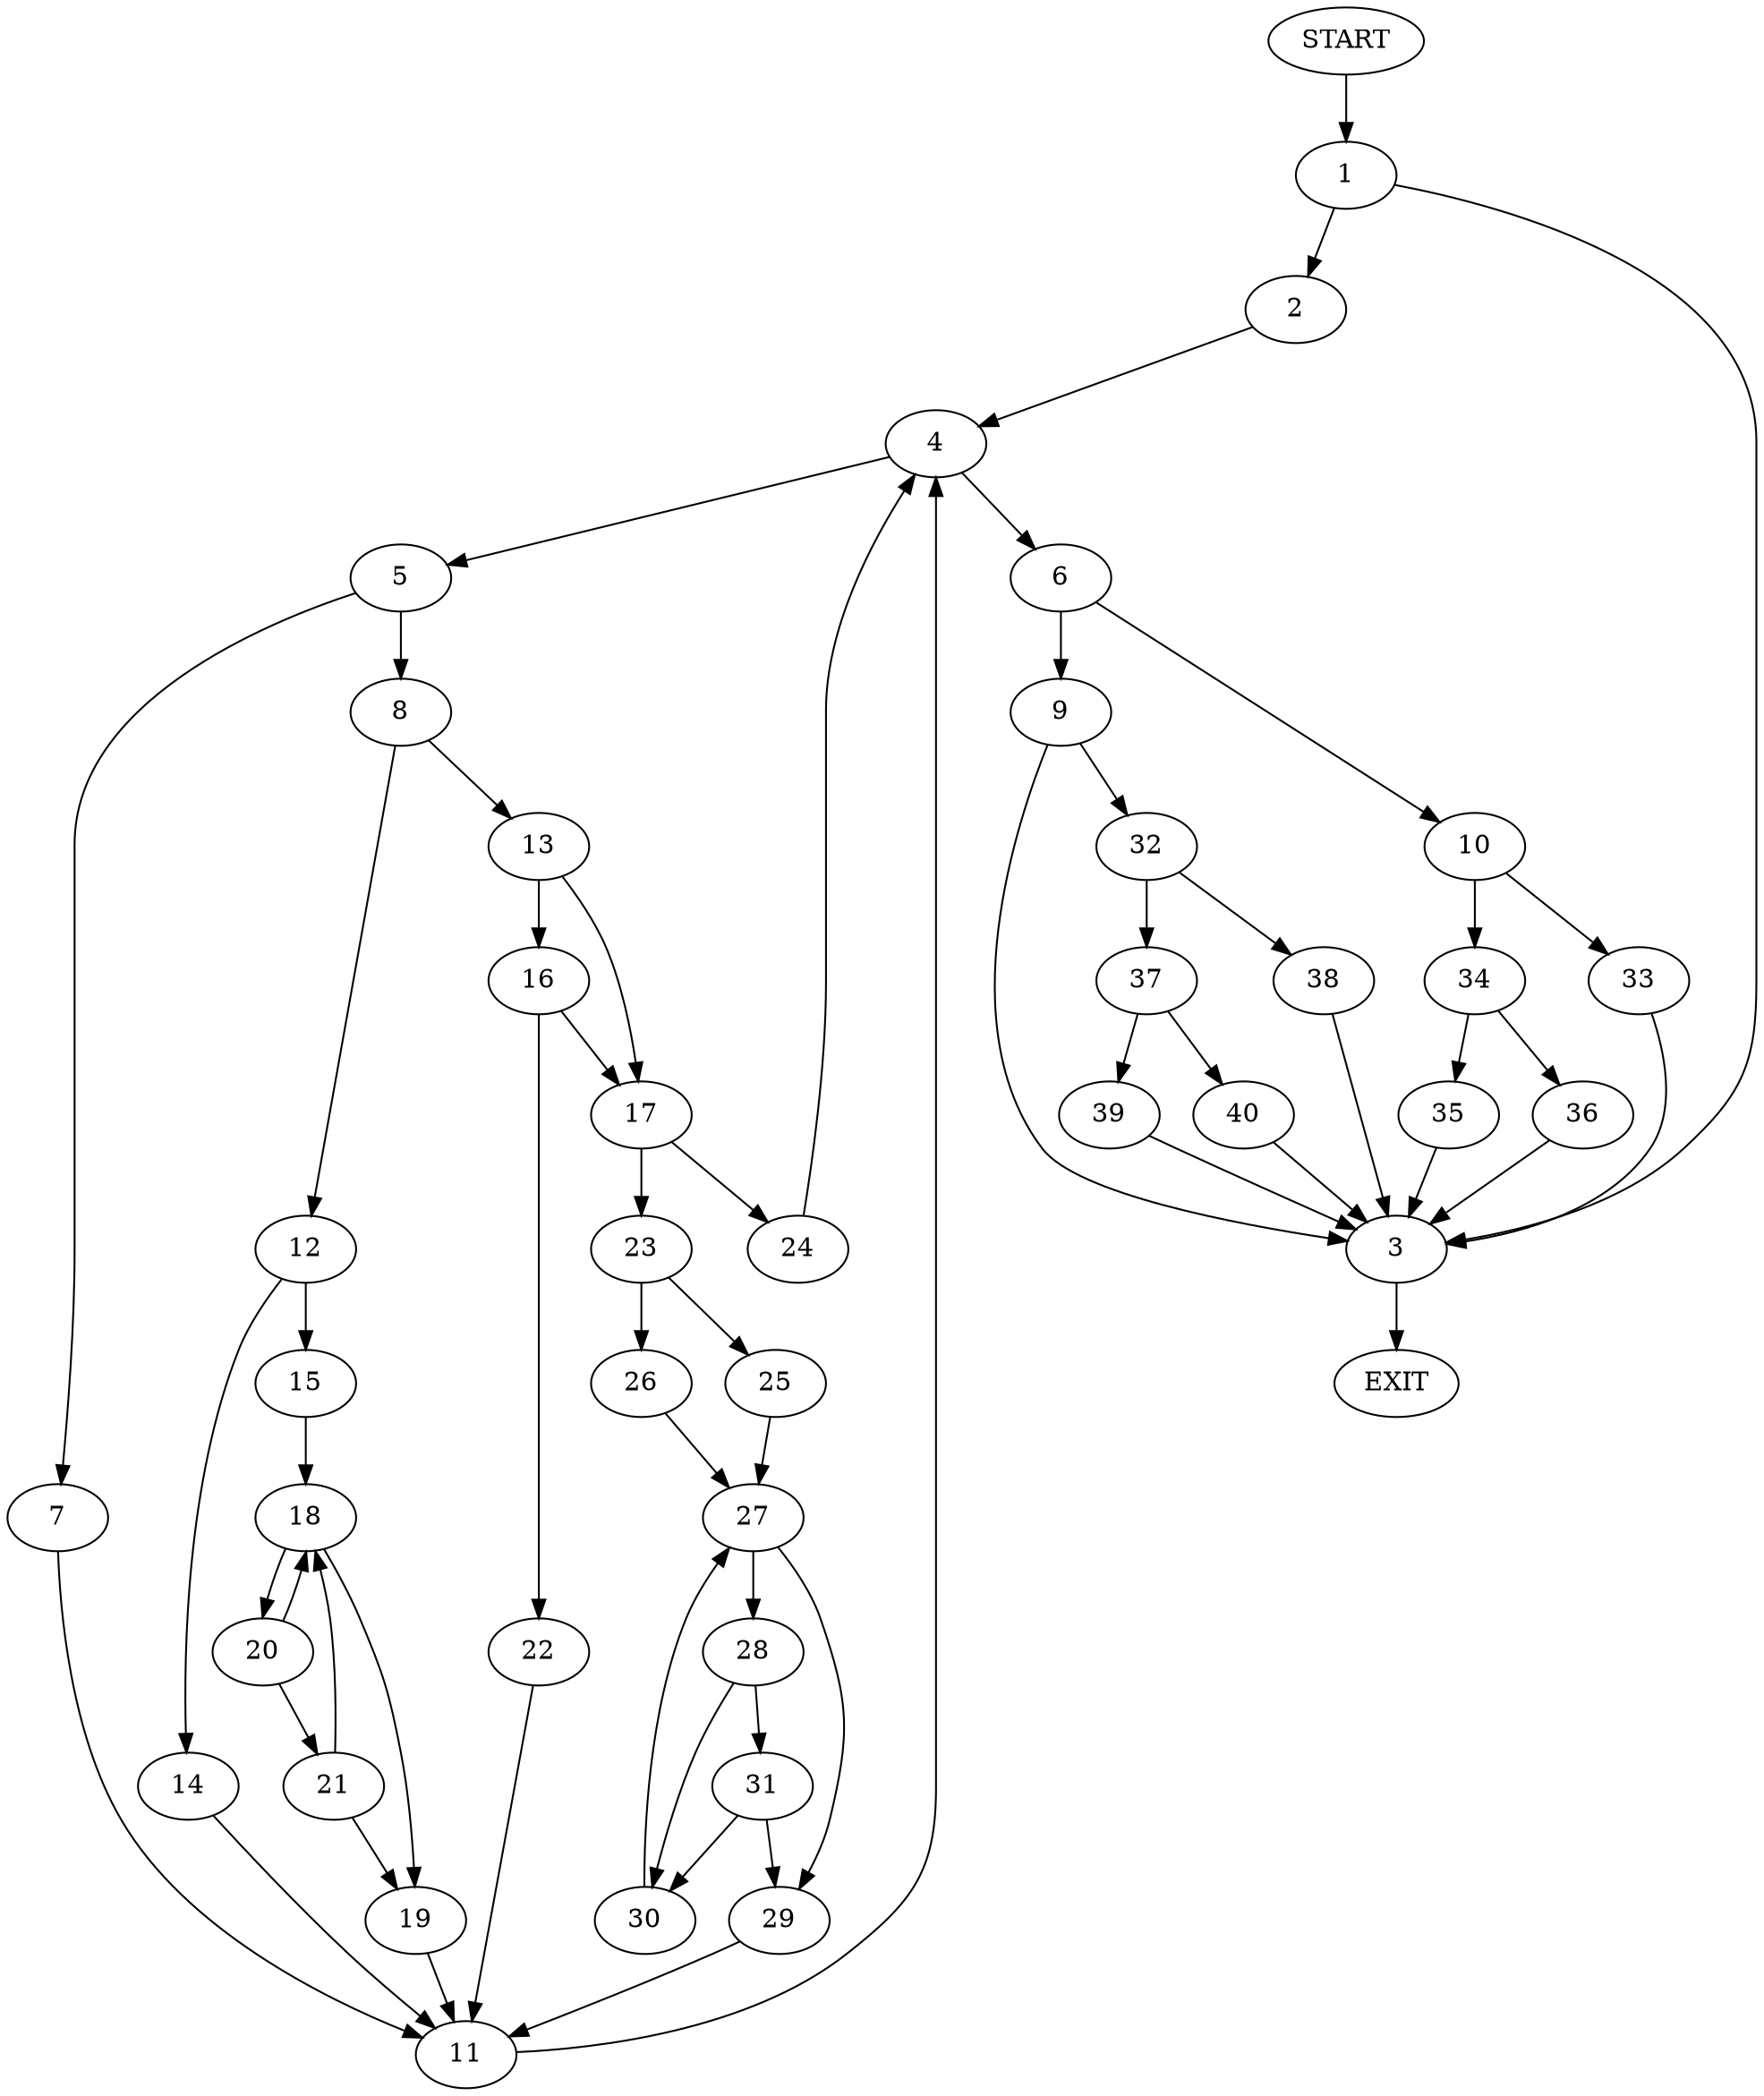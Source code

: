 digraph {
0 [label="START"]
41 [label="EXIT"]
0 -> 1
1 -> 2
1 -> 3
3 -> 41
2 -> 4
4 -> 5
4 -> 6
5 -> 7
5 -> 8
6 -> 9
6 -> 10
7 -> 11
8 -> 12
8 -> 13
11 -> 4
12 -> 14
12 -> 15
13 -> 16
13 -> 17
14 -> 11
15 -> 18
18 -> 19
18 -> 20
19 -> 11
20 -> 21
20 -> 18
21 -> 19
21 -> 18
16 -> 17
16 -> 22
17 -> 23
17 -> 24
22 -> 11
23 -> 25
23 -> 26
24 -> 4
26 -> 27
25 -> 27
27 -> 28
27 -> 29
28 -> 30
28 -> 31
29 -> 11
30 -> 27
31 -> 30
31 -> 29
9 -> 32
9 -> 3
10 -> 33
10 -> 34
33 -> 3
34 -> 35
34 -> 36
36 -> 3
35 -> 3
32 -> 37
32 -> 38
38 -> 3
37 -> 39
37 -> 40
39 -> 3
40 -> 3
}

